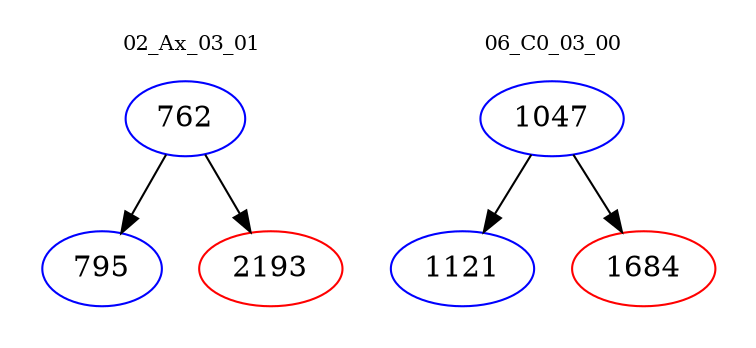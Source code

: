 digraph{
subgraph cluster_0 {
color = white
label = "02_Ax_03_01";
fontsize=10;
T0_762 [label="762", color="blue"]
T0_762 -> T0_795 [color="black"]
T0_795 [label="795", color="blue"]
T0_762 -> T0_2193 [color="black"]
T0_2193 [label="2193", color="red"]
}
subgraph cluster_1 {
color = white
label = "06_C0_03_00";
fontsize=10;
T1_1047 [label="1047", color="blue"]
T1_1047 -> T1_1121 [color="black"]
T1_1121 [label="1121", color="blue"]
T1_1047 -> T1_1684 [color="black"]
T1_1684 [label="1684", color="red"]
}
}
